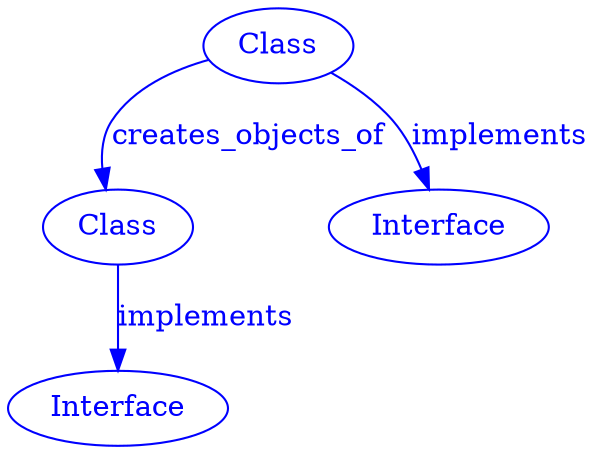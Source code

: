 digraph SubdueGraph {
  3 [label="Class",color=blue,fontcolor=blue];
  4 [label="Class",color=blue,fontcolor=blue];
  5 [label="Interface",color=blue,fontcolor=blue];
  7 [label="Interface",color=blue,fontcolor=blue];
  3 -> 5 [label="implements",color=blue,fontcolor=blue];
  4 -> 7 [label="implements",color=blue,fontcolor=blue];
  3 -> 4 [label="creates_objects_of",color=blue,fontcolor=blue];
}
